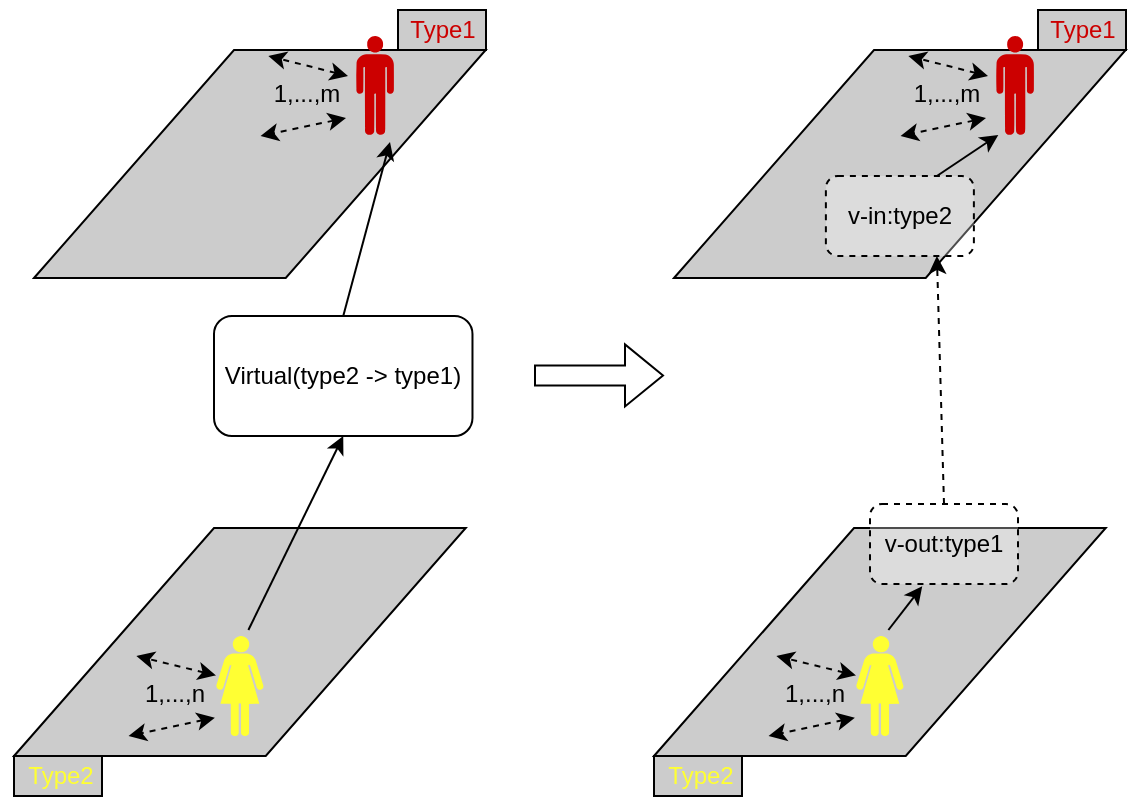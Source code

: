 <mxfile version="24.0.2" type="github">
  <diagram name="Page-1" id="oaYXW2iBB0WjS0PlCJyY">
    <mxGraphModel dx="797" dy="-85" grid="1" gridSize="10" guides="1" tooltips="1" connect="1" arrows="1" fold="1" page="1" pageScale="1" pageWidth="850" pageHeight="1100" math="0" shadow="0">
      <root>
        <mxCell id="0" />
        <mxCell id="1" parent="0" />
        <mxCell id="Vlqk0v59rIfMAbZfKnHE-38" value="" style="shape=parallelogram;perimeter=parallelogramPerimeter;whiteSpace=wrap;html=1;fixedSize=1;size=100;fillColor=#000000;fillOpacity=20;" parent="1" vertex="1">
          <mxGeometry x="977" y="1145" width="225.87" height="114" as="geometry" />
        </mxCell>
        <mxCell id="Vlqk0v59rIfMAbZfKnHE-1" value="" style="rounded=0;whiteSpace=wrap;html=1;fillColor=#000000;fillOpacity=20;" parent="1" vertex="1">
          <mxGeometry x="967" y="1498" width="44" height="20" as="geometry" />
        </mxCell>
        <mxCell id="Vlqk0v59rIfMAbZfKnHE-2" value="" style="rounded=0;whiteSpace=wrap;html=1;fillColor=#000000;fillOpacity=20;" parent="1" vertex="1">
          <mxGeometry x="1159" y="1125" width="44" height="20" as="geometry" />
        </mxCell>
        <mxCell id="Vlqk0v59rIfMAbZfKnHE-3" value="" style="shape=parallelogram;perimeter=parallelogramPerimeter;whiteSpace=wrap;html=1;fixedSize=1;size=100;fillColor=#000000;fillOpacity=20;" parent="1" vertex="1">
          <mxGeometry x="967" y="1384" width="225.87" height="114" as="geometry" />
        </mxCell>
        <mxCell id="Vlqk0v59rIfMAbZfKnHE-5" value="" style="verticalLabelPosition=bottom;sketch=0;html=1;fillColor=#CC0000;verticalAlign=top;align=center;pointerEvents=1;shape=mxgraph.cisco_safe.design.actor_2;" parent="1" vertex="1">
          <mxGeometry x="1138" y="1138" width="19" height="50" as="geometry" />
        </mxCell>
        <mxCell id="Vlqk0v59rIfMAbZfKnHE-6" value="" style="rounded=0;orthogonalLoop=1;jettySize=auto;html=1;startArrow=classic;startFill=1;exitX=-0.032;exitY=0.817;exitDx=0;exitDy=0;exitPerimeter=0;dashed=1;" parent="1" source="Vlqk0v59rIfMAbZfKnHE-7" edge="1">
          <mxGeometry relative="1" as="geometry">
            <mxPoint x="1066.997" y="1477.45" as="sourcePoint" />
            <mxPoint x="1024.28" y="1488" as="targetPoint" />
          </mxGeometry>
        </mxCell>
        <mxCell id="Vlqk0v59rIfMAbZfKnHE-7" value="" style="verticalLabelPosition=bottom;sketch=0;html=1;fillColor=#FFFF33;verticalAlign=top;align=center;pointerEvents=1;shape=mxgraph.cisco_safe.design.actor_1;" parent="1" vertex="1">
          <mxGeometry x="1068.19" y="1438" width="23.5" height="50" as="geometry" />
        </mxCell>
        <mxCell id="Vlqk0v59rIfMAbZfKnHE-16" value="&lt;font color=&quot;#cc0000&quot;&gt;Type1&lt;/font&gt;" style="text;html=1;align=center;verticalAlign=middle;resizable=0;points=[];autosize=1;strokeColor=none;fillColor=none;" parent="1" vertex="1">
          <mxGeometry x="1151" y="1120" width="60" height="30" as="geometry" />
        </mxCell>
        <mxCell id="Vlqk0v59rIfMAbZfKnHE-17" value="&lt;font color=&quot;#ffff33&quot;&gt;Type2&lt;/font&gt;" style="text;html=1;align=center;verticalAlign=middle;resizable=0;points=[];autosize=1;strokeColor=none;fillColor=none;" parent="1" vertex="1">
          <mxGeometry x="960" y="1493" width="60" height="30" as="geometry" />
        </mxCell>
        <mxCell id="Vlqk0v59rIfMAbZfKnHE-23" value="Virtual(type2 -&amp;gt; type1)" style="rounded=1;whiteSpace=wrap;html=1;" parent="1" vertex="1">
          <mxGeometry x="1067" y="1278" width="129.24" height="60" as="geometry" />
        </mxCell>
        <mxCell id="Vlqk0v59rIfMAbZfKnHE-25" style="rounded=0;orthogonalLoop=1;jettySize=auto;html=1;exitX=0.5;exitY=0;exitDx=0;exitDy=0;entryX=0.895;entryY=1.06;entryDx=0;entryDy=0;entryPerimeter=0;" parent="1" source="Vlqk0v59rIfMAbZfKnHE-23" target="Vlqk0v59rIfMAbZfKnHE-5" edge="1">
          <mxGeometry relative="1" as="geometry" />
        </mxCell>
        <mxCell id="Vlqk0v59rIfMAbZfKnHE-27" style="rounded=0;orthogonalLoop=1;jettySize=auto;html=1;exitX=0.681;exitY=-0.06;exitDx=0;exitDy=0;entryX=0.5;entryY=1;entryDx=0;entryDy=0;exitPerimeter=0;" parent="1" source="Vlqk0v59rIfMAbZfKnHE-7" target="Vlqk0v59rIfMAbZfKnHE-23" edge="1">
          <mxGeometry relative="1" as="geometry">
            <mxPoint x="1142" y="1288" as="sourcePoint" />
            <mxPoint x="1115" y="1114" as="targetPoint" />
          </mxGeometry>
        </mxCell>
        <mxCell id="Vlqk0v59rIfMAbZfKnHE-32" value="" style="rounded=0;orthogonalLoop=1;jettySize=auto;html=1;startArrow=classic;startFill=1;dashed=1;exitX=-0.008;exitY=0.394;exitDx=0;exitDy=0;exitPerimeter=0;" parent="1" source="Vlqk0v59rIfMAbZfKnHE-7" edge="1">
          <mxGeometry relative="1" as="geometry">
            <mxPoint x="1068.19" y="1455.73" as="sourcePoint" />
            <mxPoint x="1028.19" y="1448" as="targetPoint" />
          </mxGeometry>
        </mxCell>
        <mxCell id="Vlqk0v59rIfMAbZfKnHE-34" value="1,...,n" style="text;html=1;align=center;verticalAlign=middle;resizable=0;points=[];autosize=1;strokeColor=none;fillColor=none;" parent="1" vertex="1">
          <mxGeometry x="1022" y="1452" width="50" height="30" as="geometry" />
        </mxCell>
        <mxCell id="Vlqk0v59rIfMAbZfKnHE-35" value="" style="rounded=0;orthogonalLoop=1;jettySize=auto;html=1;startArrow=classic;startFill=1;exitX=-0.032;exitY=0.817;exitDx=0;exitDy=0;exitPerimeter=0;dashed=1;" parent="1" edge="1">
          <mxGeometry relative="1" as="geometry">
            <mxPoint x="1133" y="1179" as="sourcePoint" />
            <mxPoint x="1090.28" y="1188" as="targetPoint" />
          </mxGeometry>
        </mxCell>
        <mxCell id="Vlqk0v59rIfMAbZfKnHE-36" value="" style="rounded=0;orthogonalLoop=1;jettySize=auto;html=1;startArrow=classic;startFill=1;dashed=1;exitX=-0.008;exitY=0.394;exitDx=0;exitDy=0;exitPerimeter=0;" parent="1" edge="1">
          <mxGeometry relative="1" as="geometry">
            <mxPoint x="1134" y="1158" as="sourcePoint" />
            <mxPoint x="1094.19" y="1148" as="targetPoint" />
          </mxGeometry>
        </mxCell>
        <mxCell id="Vlqk0v59rIfMAbZfKnHE-37" value="1,...,m" style="text;html=1;align=center;verticalAlign=middle;resizable=0;points=[];autosize=1;strokeColor=none;fillColor=none;" parent="1" vertex="1">
          <mxGeometry x="1083" y="1152" width="60" height="30" as="geometry" />
        </mxCell>
        <mxCell id="Vlqk0v59rIfMAbZfKnHE-42" value="" style="endArrow=classic;startArrow=none;html=1;rounded=0;startFill=0;shape=flexArrow;" parent="1" edge="1">
          <mxGeometry width="50" height="50" relative="1" as="geometry">
            <mxPoint x="1227" y="1307.71" as="sourcePoint" />
            <mxPoint x="1292" y="1307.71" as="targetPoint" />
          </mxGeometry>
        </mxCell>
        <mxCell id="Vlqk0v59rIfMAbZfKnHE-43" value="" style="shape=parallelogram;perimeter=parallelogramPerimeter;whiteSpace=wrap;html=1;fixedSize=1;size=100;fillColor=#000000;fillOpacity=20;" parent="1" vertex="1">
          <mxGeometry x="1297" y="1145" width="225.87" height="114" as="geometry" />
        </mxCell>
        <mxCell id="Vlqk0v59rIfMAbZfKnHE-44" value="" style="rounded=0;whiteSpace=wrap;html=1;fillColor=#000000;fillOpacity=20;" parent="1" vertex="1">
          <mxGeometry x="1287" y="1498" width="44" height="20" as="geometry" />
        </mxCell>
        <mxCell id="Vlqk0v59rIfMAbZfKnHE-45" value="" style="rounded=0;whiteSpace=wrap;html=1;fillColor=#000000;fillOpacity=20;" parent="1" vertex="1">
          <mxGeometry x="1479" y="1125" width="44" height="20" as="geometry" />
        </mxCell>
        <mxCell id="Vlqk0v59rIfMAbZfKnHE-46" value="" style="shape=parallelogram;perimeter=parallelogramPerimeter;whiteSpace=wrap;html=1;fixedSize=1;size=100;fillColor=#000000;fillOpacity=20;" parent="1" vertex="1">
          <mxGeometry x="1287" y="1384" width="225.87" height="114" as="geometry" />
        </mxCell>
        <mxCell id="Vlqk0v59rIfMAbZfKnHE-47" value="" style="verticalLabelPosition=bottom;sketch=0;html=1;fillColor=#CC0000;verticalAlign=top;align=center;pointerEvents=1;shape=mxgraph.cisco_safe.design.actor_2;" parent="1" vertex="1">
          <mxGeometry x="1458" y="1138" width="19" height="50" as="geometry" />
        </mxCell>
        <mxCell id="Vlqk0v59rIfMAbZfKnHE-48" value="" style="rounded=0;orthogonalLoop=1;jettySize=auto;html=1;startArrow=classic;startFill=1;exitX=-0.032;exitY=0.817;exitDx=0;exitDy=0;exitPerimeter=0;dashed=1;" parent="1" source="Vlqk0v59rIfMAbZfKnHE-49" edge="1">
          <mxGeometry relative="1" as="geometry">
            <mxPoint x="1386.997" y="1477.45" as="sourcePoint" />
            <mxPoint x="1344.28" y="1488" as="targetPoint" />
          </mxGeometry>
        </mxCell>
        <mxCell id="Vlqk0v59rIfMAbZfKnHE-49" value="" style="verticalLabelPosition=bottom;sketch=0;html=1;fillColor=#FFFF33;verticalAlign=top;align=center;pointerEvents=1;shape=mxgraph.cisco_safe.design.actor_1;" parent="1" vertex="1">
          <mxGeometry x="1388.19" y="1438" width="23.5" height="50" as="geometry" />
        </mxCell>
        <mxCell id="Vlqk0v59rIfMAbZfKnHE-50" value="&lt;font color=&quot;#cc0000&quot;&gt;Type1&lt;/font&gt;" style="text;html=1;align=center;verticalAlign=middle;resizable=0;points=[];autosize=1;strokeColor=none;fillColor=none;" parent="1" vertex="1">
          <mxGeometry x="1471" y="1120" width="60" height="30" as="geometry" />
        </mxCell>
        <mxCell id="Vlqk0v59rIfMAbZfKnHE-51" value="&lt;font color=&quot;#ffff33&quot;&gt;Type2&lt;/font&gt;" style="text;html=1;align=center;verticalAlign=middle;resizable=0;points=[];autosize=1;strokeColor=none;fillColor=none;" parent="1" vertex="1">
          <mxGeometry x="1280" y="1493" width="60" height="30" as="geometry" />
        </mxCell>
        <mxCell id="Vlqk0v59rIfMAbZfKnHE-53" style="rounded=0;orthogonalLoop=1;jettySize=auto;html=1;entryX=0.06;entryY=0.989;entryDx=0;entryDy=0;entryPerimeter=0;exitX=0.75;exitY=0;exitDx=0;exitDy=0;" parent="1" source="Vlqk0v59rIfMAbZfKnHE-61" target="Vlqk0v59rIfMAbZfKnHE-47" edge="1">
          <mxGeometry relative="1" as="geometry">
            <mxPoint x="1507" y="1268" as="sourcePoint" />
          </mxGeometry>
        </mxCell>
        <mxCell id="Vlqk0v59rIfMAbZfKnHE-54" style="rounded=0;orthogonalLoop=1;jettySize=auto;html=1;exitX=0.681;exitY=-0.06;exitDx=0;exitDy=0;entryX=0.353;entryY=1.029;entryDx=0;entryDy=0;exitPerimeter=0;entryPerimeter=0;" parent="1" source="Vlqk0v59rIfMAbZfKnHE-49" target="Vlqk0v59rIfMAbZfKnHE-60" edge="1">
          <mxGeometry relative="1" as="geometry">
            <mxPoint x="1462" y="1288" as="sourcePoint" />
            <mxPoint x="1451.62" y="1338" as="targetPoint" />
          </mxGeometry>
        </mxCell>
        <mxCell id="Vlqk0v59rIfMAbZfKnHE-55" value="" style="rounded=0;orthogonalLoop=1;jettySize=auto;html=1;startArrow=classic;startFill=1;dashed=1;exitX=-0.008;exitY=0.394;exitDx=0;exitDy=0;exitPerimeter=0;" parent="1" source="Vlqk0v59rIfMAbZfKnHE-49" edge="1">
          <mxGeometry relative="1" as="geometry">
            <mxPoint x="1388.19" y="1455.73" as="sourcePoint" />
            <mxPoint x="1348.19" y="1448" as="targetPoint" />
          </mxGeometry>
        </mxCell>
        <mxCell id="Vlqk0v59rIfMAbZfKnHE-56" value="1,...,n" style="text;html=1;align=center;verticalAlign=middle;resizable=0;points=[];autosize=1;strokeColor=none;fillColor=none;" parent="1" vertex="1">
          <mxGeometry x="1342" y="1452" width="50" height="30" as="geometry" />
        </mxCell>
        <mxCell id="Vlqk0v59rIfMAbZfKnHE-57" value="" style="rounded=0;orthogonalLoop=1;jettySize=auto;html=1;startArrow=classic;startFill=1;exitX=-0.032;exitY=0.817;exitDx=0;exitDy=0;exitPerimeter=0;dashed=1;" parent="1" edge="1">
          <mxGeometry relative="1" as="geometry">
            <mxPoint x="1453" y="1179" as="sourcePoint" />
            <mxPoint x="1410.28" y="1188" as="targetPoint" />
          </mxGeometry>
        </mxCell>
        <mxCell id="Vlqk0v59rIfMAbZfKnHE-58" value="" style="rounded=0;orthogonalLoop=1;jettySize=auto;html=1;startArrow=classic;startFill=1;dashed=1;exitX=-0.008;exitY=0.394;exitDx=0;exitDy=0;exitPerimeter=0;" parent="1" edge="1">
          <mxGeometry relative="1" as="geometry">
            <mxPoint x="1454" y="1158" as="sourcePoint" />
            <mxPoint x="1414.19" y="1148" as="targetPoint" />
          </mxGeometry>
        </mxCell>
        <mxCell id="Vlqk0v59rIfMAbZfKnHE-59" value="1,...,m" style="text;html=1;align=center;verticalAlign=middle;resizable=0;points=[];autosize=1;strokeColor=none;fillColor=none;" parent="1" vertex="1">
          <mxGeometry x="1403" y="1152" width="60" height="30" as="geometry" />
        </mxCell>
        <mxCell id="Vlqk0v59rIfMAbZfKnHE-62" style="rounded=0;orthogonalLoop=1;jettySize=auto;html=1;exitX=0.5;exitY=0;exitDx=0;exitDy=0;entryX=0.75;entryY=1;entryDx=0;entryDy=0;dashed=1;" parent="1" source="Vlqk0v59rIfMAbZfKnHE-60" target="Vlqk0v59rIfMAbZfKnHE-61" edge="1">
          <mxGeometry relative="1" as="geometry" />
        </mxCell>
        <mxCell id="Vlqk0v59rIfMAbZfKnHE-60" value="v-out:type1" style="rounded=1;whiteSpace=wrap;html=1;dashed=1;fillOpacity=30;" parent="1" vertex="1">
          <mxGeometry x="1395" y="1372" width="74" height="40" as="geometry" />
        </mxCell>
        <mxCell id="Vlqk0v59rIfMAbZfKnHE-61" value="v-in:type2" style="rounded=1;whiteSpace=wrap;html=1;dashed=1;fillOpacity=30;" parent="1" vertex="1">
          <mxGeometry x="1372.94" y="1208" width="74" height="40" as="geometry" />
        </mxCell>
      </root>
    </mxGraphModel>
  </diagram>
</mxfile>
